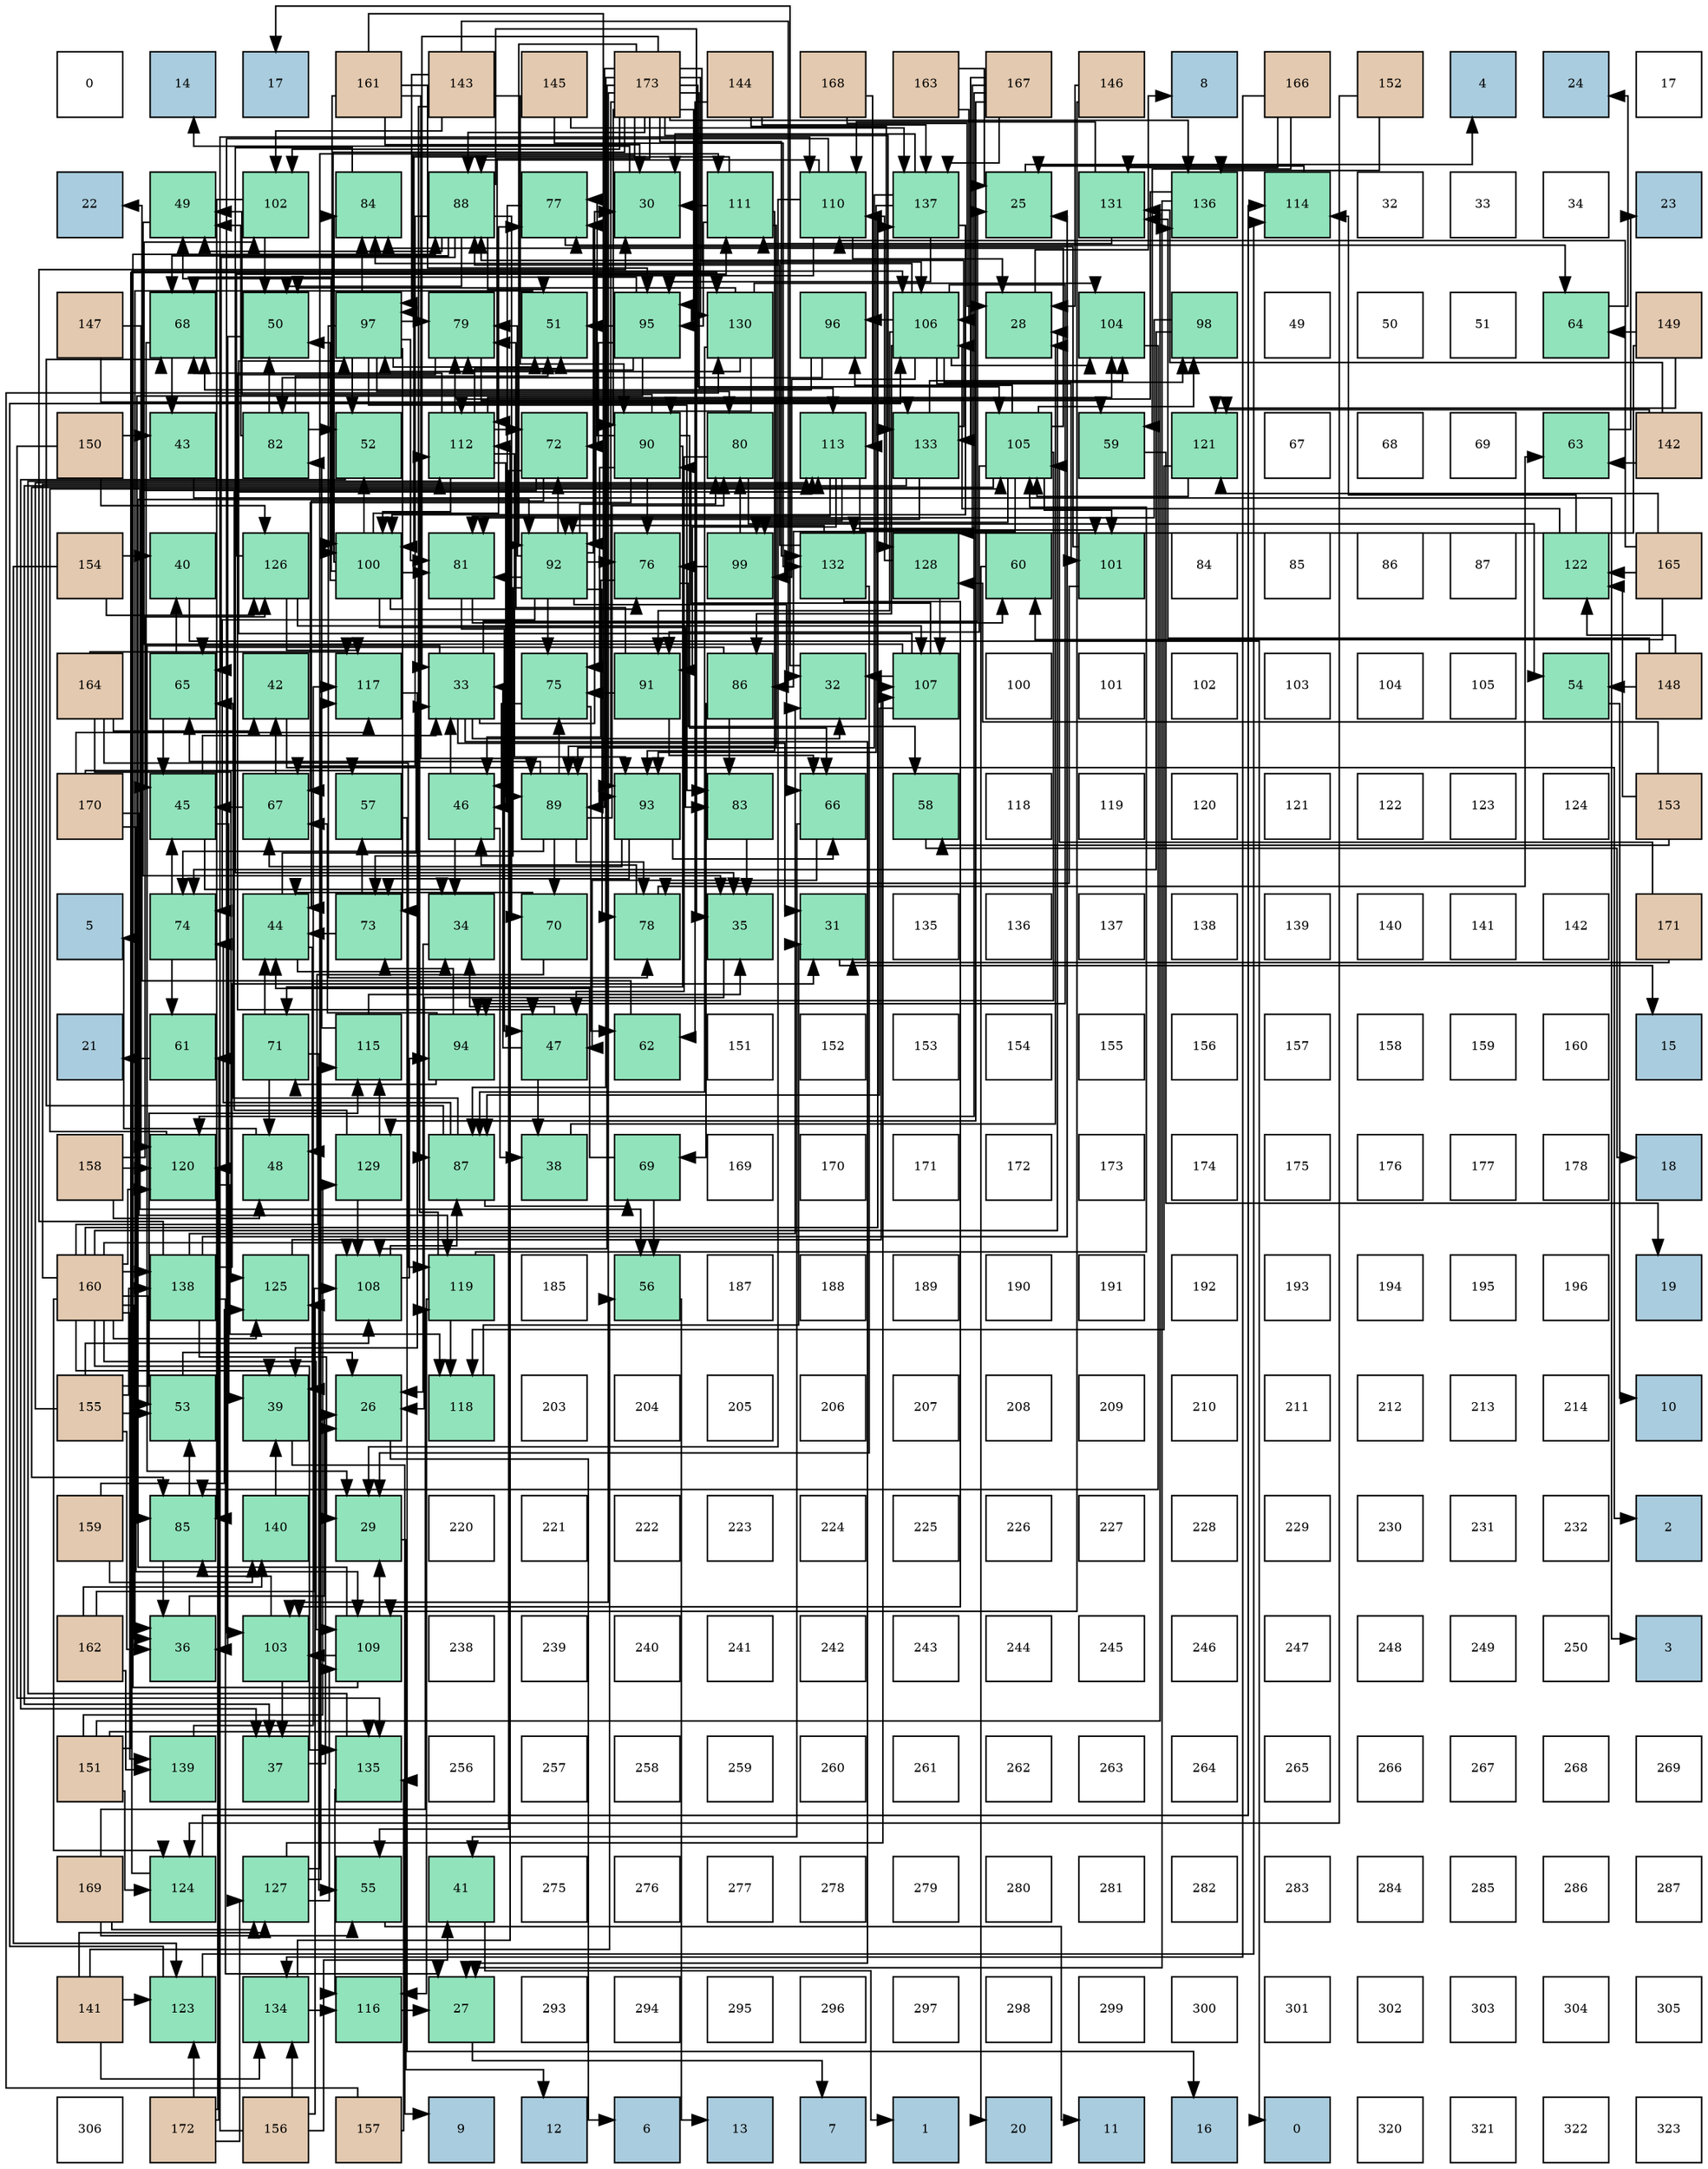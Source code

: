 digraph layout{
 rankdir=TB;
 splines=ortho;
 node [style=filled shape=square fixedsize=true width=0.6];
0[label="0", fontsize=8, fillcolor="#ffffff"];
1[label="14", fontsize=8, fillcolor="#a9ccde"];
2[label="17", fontsize=8, fillcolor="#a9ccde"];
3[label="161", fontsize=8, fillcolor="#e3c9af"];
4[label="143", fontsize=8, fillcolor="#e3c9af"];
5[label="145", fontsize=8, fillcolor="#e3c9af"];
6[label="173", fontsize=8, fillcolor="#e3c9af"];
7[label="144", fontsize=8, fillcolor="#e3c9af"];
8[label="168", fontsize=8, fillcolor="#e3c9af"];
9[label="163", fontsize=8, fillcolor="#e3c9af"];
10[label="167", fontsize=8, fillcolor="#e3c9af"];
11[label="146", fontsize=8, fillcolor="#e3c9af"];
12[label="8", fontsize=8, fillcolor="#a9ccde"];
13[label="166", fontsize=8, fillcolor="#e3c9af"];
14[label="152", fontsize=8, fillcolor="#e3c9af"];
15[label="4", fontsize=8, fillcolor="#a9ccde"];
16[label="24", fontsize=8, fillcolor="#a9ccde"];
17[label="17", fontsize=8, fillcolor="#ffffff"];
18[label="22", fontsize=8, fillcolor="#a9ccde"];
19[label="49", fontsize=8, fillcolor="#91e3bb"];
20[label="102", fontsize=8, fillcolor="#91e3bb"];
21[label="84", fontsize=8, fillcolor="#91e3bb"];
22[label="88", fontsize=8, fillcolor="#91e3bb"];
23[label="77", fontsize=8, fillcolor="#91e3bb"];
24[label="30", fontsize=8, fillcolor="#91e3bb"];
25[label="111", fontsize=8, fillcolor="#91e3bb"];
26[label="110", fontsize=8, fillcolor="#91e3bb"];
27[label="137", fontsize=8, fillcolor="#91e3bb"];
28[label="25", fontsize=8, fillcolor="#91e3bb"];
29[label="131", fontsize=8, fillcolor="#91e3bb"];
30[label="136", fontsize=8, fillcolor="#91e3bb"];
31[label="114", fontsize=8, fillcolor="#91e3bb"];
32[label="32", fontsize=8, fillcolor="#ffffff"];
33[label="33", fontsize=8, fillcolor="#ffffff"];
34[label="34", fontsize=8, fillcolor="#ffffff"];
35[label="23", fontsize=8, fillcolor="#a9ccde"];
36[label="147", fontsize=8, fillcolor="#e3c9af"];
37[label="68", fontsize=8, fillcolor="#91e3bb"];
38[label="50", fontsize=8, fillcolor="#91e3bb"];
39[label="97", fontsize=8, fillcolor="#91e3bb"];
40[label="79", fontsize=8, fillcolor="#91e3bb"];
41[label="51", fontsize=8, fillcolor="#91e3bb"];
42[label="95", fontsize=8, fillcolor="#91e3bb"];
43[label="130", fontsize=8, fillcolor="#91e3bb"];
44[label="96", fontsize=8, fillcolor="#91e3bb"];
45[label="106", fontsize=8, fillcolor="#91e3bb"];
46[label="28", fontsize=8, fillcolor="#91e3bb"];
47[label="104", fontsize=8, fillcolor="#91e3bb"];
48[label="98", fontsize=8, fillcolor="#91e3bb"];
49[label="49", fontsize=8, fillcolor="#ffffff"];
50[label="50", fontsize=8, fillcolor="#ffffff"];
51[label="51", fontsize=8, fillcolor="#ffffff"];
52[label="64", fontsize=8, fillcolor="#91e3bb"];
53[label="149", fontsize=8, fillcolor="#e3c9af"];
54[label="150", fontsize=8, fillcolor="#e3c9af"];
55[label="43", fontsize=8, fillcolor="#91e3bb"];
56[label="82", fontsize=8, fillcolor="#91e3bb"];
57[label="52", fontsize=8, fillcolor="#91e3bb"];
58[label="112", fontsize=8, fillcolor="#91e3bb"];
59[label="72", fontsize=8, fillcolor="#91e3bb"];
60[label="90", fontsize=8, fillcolor="#91e3bb"];
61[label="80", fontsize=8, fillcolor="#91e3bb"];
62[label="113", fontsize=8, fillcolor="#91e3bb"];
63[label="133", fontsize=8, fillcolor="#91e3bb"];
64[label="105", fontsize=8, fillcolor="#91e3bb"];
65[label="59", fontsize=8, fillcolor="#91e3bb"];
66[label="121", fontsize=8, fillcolor="#91e3bb"];
67[label="67", fontsize=8, fillcolor="#ffffff"];
68[label="68", fontsize=8, fillcolor="#ffffff"];
69[label="69", fontsize=8, fillcolor="#ffffff"];
70[label="63", fontsize=8, fillcolor="#91e3bb"];
71[label="142", fontsize=8, fillcolor="#e3c9af"];
72[label="154", fontsize=8, fillcolor="#e3c9af"];
73[label="40", fontsize=8, fillcolor="#91e3bb"];
74[label="126", fontsize=8, fillcolor="#91e3bb"];
75[label="100", fontsize=8, fillcolor="#91e3bb"];
76[label="81", fontsize=8, fillcolor="#91e3bb"];
77[label="92", fontsize=8, fillcolor="#91e3bb"];
78[label="76", fontsize=8, fillcolor="#91e3bb"];
79[label="99", fontsize=8, fillcolor="#91e3bb"];
80[label="132", fontsize=8, fillcolor="#91e3bb"];
81[label="128", fontsize=8, fillcolor="#91e3bb"];
82[label="60", fontsize=8, fillcolor="#91e3bb"];
83[label="101", fontsize=8, fillcolor="#91e3bb"];
84[label="84", fontsize=8, fillcolor="#ffffff"];
85[label="85", fontsize=8, fillcolor="#ffffff"];
86[label="86", fontsize=8, fillcolor="#ffffff"];
87[label="87", fontsize=8, fillcolor="#ffffff"];
88[label="122", fontsize=8, fillcolor="#91e3bb"];
89[label="165", fontsize=8, fillcolor="#e3c9af"];
90[label="164", fontsize=8, fillcolor="#e3c9af"];
91[label="65", fontsize=8, fillcolor="#91e3bb"];
92[label="42", fontsize=8, fillcolor="#91e3bb"];
93[label="117", fontsize=8, fillcolor="#91e3bb"];
94[label="33", fontsize=8, fillcolor="#91e3bb"];
95[label="75", fontsize=8, fillcolor="#91e3bb"];
96[label="91", fontsize=8, fillcolor="#91e3bb"];
97[label="86", fontsize=8, fillcolor="#91e3bb"];
98[label="32", fontsize=8, fillcolor="#91e3bb"];
99[label="107", fontsize=8, fillcolor="#91e3bb"];
100[label="100", fontsize=8, fillcolor="#ffffff"];
101[label="101", fontsize=8, fillcolor="#ffffff"];
102[label="102", fontsize=8, fillcolor="#ffffff"];
103[label="103", fontsize=8, fillcolor="#ffffff"];
104[label="104", fontsize=8, fillcolor="#ffffff"];
105[label="105", fontsize=8, fillcolor="#ffffff"];
106[label="54", fontsize=8, fillcolor="#91e3bb"];
107[label="148", fontsize=8, fillcolor="#e3c9af"];
108[label="170", fontsize=8, fillcolor="#e3c9af"];
109[label="45", fontsize=8, fillcolor="#91e3bb"];
110[label="67", fontsize=8, fillcolor="#91e3bb"];
111[label="57", fontsize=8, fillcolor="#91e3bb"];
112[label="46", fontsize=8, fillcolor="#91e3bb"];
113[label="89", fontsize=8, fillcolor="#91e3bb"];
114[label="93", fontsize=8, fillcolor="#91e3bb"];
115[label="83", fontsize=8, fillcolor="#91e3bb"];
116[label="66", fontsize=8, fillcolor="#91e3bb"];
117[label="58", fontsize=8, fillcolor="#91e3bb"];
118[label="118", fontsize=8, fillcolor="#ffffff"];
119[label="119", fontsize=8, fillcolor="#ffffff"];
120[label="120", fontsize=8, fillcolor="#ffffff"];
121[label="121", fontsize=8, fillcolor="#ffffff"];
122[label="122", fontsize=8, fillcolor="#ffffff"];
123[label="123", fontsize=8, fillcolor="#ffffff"];
124[label="124", fontsize=8, fillcolor="#ffffff"];
125[label="153", fontsize=8, fillcolor="#e3c9af"];
126[label="5", fontsize=8, fillcolor="#a9ccde"];
127[label="74", fontsize=8, fillcolor="#91e3bb"];
128[label="44", fontsize=8, fillcolor="#91e3bb"];
129[label="73", fontsize=8, fillcolor="#91e3bb"];
130[label="34", fontsize=8, fillcolor="#91e3bb"];
131[label="70", fontsize=8, fillcolor="#91e3bb"];
132[label="78", fontsize=8, fillcolor="#91e3bb"];
133[label="35", fontsize=8, fillcolor="#91e3bb"];
134[label="31", fontsize=8, fillcolor="#91e3bb"];
135[label="135", fontsize=8, fillcolor="#ffffff"];
136[label="136", fontsize=8, fillcolor="#ffffff"];
137[label="137", fontsize=8, fillcolor="#ffffff"];
138[label="138", fontsize=8, fillcolor="#ffffff"];
139[label="139", fontsize=8, fillcolor="#ffffff"];
140[label="140", fontsize=8, fillcolor="#ffffff"];
141[label="141", fontsize=8, fillcolor="#ffffff"];
142[label="142", fontsize=8, fillcolor="#ffffff"];
143[label="171", fontsize=8, fillcolor="#e3c9af"];
144[label="21", fontsize=8, fillcolor="#a9ccde"];
145[label="61", fontsize=8, fillcolor="#91e3bb"];
146[label="71", fontsize=8, fillcolor="#91e3bb"];
147[label="115", fontsize=8, fillcolor="#91e3bb"];
148[label="94", fontsize=8, fillcolor="#91e3bb"];
149[label="47", fontsize=8, fillcolor="#91e3bb"];
150[label="62", fontsize=8, fillcolor="#91e3bb"];
151[label="151", fontsize=8, fillcolor="#ffffff"];
152[label="152", fontsize=8, fillcolor="#ffffff"];
153[label="153", fontsize=8, fillcolor="#ffffff"];
154[label="154", fontsize=8, fillcolor="#ffffff"];
155[label="155", fontsize=8, fillcolor="#ffffff"];
156[label="156", fontsize=8, fillcolor="#ffffff"];
157[label="157", fontsize=8, fillcolor="#ffffff"];
158[label="158", fontsize=8, fillcolor="#ffffff"];
159[label="159", fontsize=8, fillcolor="#ffffff"];
160[label="160", fontsize=8, fillcolor="#ffffff"];
161[label="15", fontsize=8, fillcolor="#a9ccde"];
162[label="158", fontsize=8, fillcolor="#e3c9af"];
163[label="120", fontsize=8, fillcolor="#91e3bb"];
164[label="48", fontsize=8, fillcolor="#91e3bb"];
165[label="129", fontsize=8, fillcolor="#91e3bb"];
166[label="87", fontsize=8, fillcolor="#91e3bb"];
167[label="38", fontsize=8, fillcolor="#91e3bb"];
168[label="69", fontsize=8, fillcolor="#91e3bb"];
169[label="169", fontsize=8, fillcolor="#ffffff"];
170[label="170", fontsize=8, fillcolor="#ffffff"];
171[label="171", fontsize=8, fillcolor="#ffffff"];
172[label="172", fontsize=8, fillcolor="#ffffff"];
173[label="173", fontsize=8, fillcolor="#ffffff"];
174[label="174", fontsize=8, fillcolor="#ffffff"];
175[label="175", fontsize=8, fillcolor="#ffffff"];
176[label="176", fontsize=8, fillcolor="#ffffff"];
177[label="177", fontsize=8, fillcolor="#ffffff"];
178[label="178", fontsize=8, fillcolor="#ffffff"];
179[label="18", fontsize=8, fillcolor="#a9ccde"];
180[label="160", fontsize=8, fillcolor="#e3c9af"];
181[label="138", fontsize=8, fillcolor="#91e3bb"];
182[label="125", fontsize=8, fillcolor="#91e3bb"];
183[label="108", fontsize=8, fillcolor="#91e3bb"];
184[label="119", fontsize=8, fillcolor="#91e3bb"];
185[label="185", fontsize=8, fillcolor="#ffffff"];
186[label="56", fontsize=8, fillcolor="#91e3bb"];
187[label="187", fontsize=8, fillcolor="#ffffff"];
188[label="188", fontsize=8, fillcolor="#ffffff"];
189[label="189", fontsize=8, fillcolor="#ffffff"];
190[label="190", fontsize=8, fillcolor="#ffffff"];
191[label="191", fontsize=8, fillcolor="#ffffff"];
192[label="192", fontsize=8, fillcolor="#ffffff"];
193[label="193", fontsize=8, fillcolor="#ffffff"];
194[label="194", fontsize=8, fillcolor="#ffffff"];
195[label="195", fontsize=8, fillcolor="#ffffff"];
196[label="196", fontsize=8, fillcolor="#ffffff"];
197[label="19", fontsize=8, fillcolor="#a9ccde"];
198[label="155", fontsize=8, fillcolor="#e3c9af"];
199[label="53", fontsize=8, fillcolor="#91e3bb"];
200[label="39", fontsize=8, fillcolor="#91e3bb"];
201[label="26", fontsize=8, fillcolor="#91e3bb"];
202[label="118", fontsize=8, fillcolor="#91e3bb"];
203[label="203", fontsize=8, fillcolor="#ffffff"];
204[label="204", fontsize=8, fillcolor="#ffffff"];
205[label="205", fontsize=8, fillcolor="#ffffff"];
206[label="206", fontsize=8, fillcolor="#ffffff"];
207[label="207", fontsize=8, fillcolor="#ffffff"];
208[label="208", fontsize=8, fillcolor="#ffffff"];
209[label="209", fontsize=8, fillcolor="#ffffff"];
210[label="210", fontsize=8, fillcolor="#ffffff"];
211[label="211", fontsize=8, fillcolor="#ffffff"];
212[label="212", fontsize=8, fillcolor="#ffffff"];
213[label="213", fontsize=8, fillcolor="#ffffff"];
214[label="214", fontsize=8, fillcolor="#ffffff"];
215[label="10", fontsize=8, fillcolor="#a9ccde"];
216[label="159", fontsize=8, fillcolor="#e3c9af"];
217[label="85", fontsize=8, fillcolor="#91e3bb"];
218[label="140", fontsize=8, fillcolor="#91e3bb"];
219[label="29", fontsize=8, fillcolor="#91e3bb"];
220[label="220", fontsize=8, fillcolor="#ffffff"];
221[label="221", fontsize=8, fillcolor="#ffffff"];
222[label="222", fontsize=8, fillcolor="#ffffff"];
223[label="223", fontsize=8, fillcolor="#ffffff"];
224[label="224", fontsize=8, fillcolor="#ffffff"];
225[label="225", fontsize=8, fillcolor="#ffffff"];
226[label="226", fontsize=8, fillcolor="#ffffff"];
227[label="227", fontsize=8, fillcolor="#ffffff"];
228[label="228", fontsize=8, fillcolor="#ffffff"];
229[label="229", fontsize=8, fillcolor="#ffffff"];
230[label="230", fontsize=8, fillcolor="#ffffff"];
231[label="231", fontsize=8, fillcolor="#ffffff"];
232[label="232", fontsize=8, fillcolor="#ffffff"];
233[label="2", fontsize=8, fillcolor="#a9ccde"];
234[label="162", fontsize=8, fillcolor="#e3c9af"];
235[label="36", fontsize=8, fillcolor="#91e3bb"];
236[label="103", fontsize=8, fillcolor="#91e3bb"];
237[label="109", fontsize=8, fillcolor="#91e3bb"];
238[label="238", fontsize=8, fillcolor="#ffffff"];
239[label="239", fontsize=8, fillcolor="#ffffff"];
240[label="240", fontsize=8, fillcolor="#ffffff"];
241[label="241", fontsize=8, fillcolor="#ffffff"];
242[label="242", fontsize=8, fillcolor="#ffffff"];
243[label="243", fontsize=8, fillcolor="#ffffff"];
244[label="244", fontsize=8, fillcolor="#ffffff"];
245[label="245", fontsize=8, fillcolor="#ffffff"];
246[label="246", fontsize=8, fillcolor="#ffffff"];
247[label="247", fontsize=8, fillcolor="#ffffff"];
248[label="248", fontsize=8, fillcolor="#ffffff"];
249[label="249", fontsize=8, fillcolor="#ffffff"];
250[label="250", fontsize=8, fillcolor="#ffffff"];
251[label="3", fontsize=8, fillcolor="#a9ccde"];
252[label="151", fontsize=8, fillcolor="#e3c9af"];
253[label="139", fontsize=8, fillcolor="#91e3bb"];
254[label="37", fontsize=8, fillcolor="#91e3bb"];
255[label="135", fontsize=8, fillcolor="#91e3bb"];
256[label="256", fontsize=8, fillcolor="#ffffff"];
257[label="257", fontsize=8, fillcolor="#ffffff"];
258[label="258", fontsize=8, fillcolor="#ffffff"];
259[label="259", fontsize=8, fillcolor="#ffffff"];
260[label="260", fontsize=8, fillcolor="#ffffff"];
261[label="261", fontsize=8, fillcolor="#ffffff"];
262[label="262", fontsize=8, fillcolor="#ffffff"];
263[label="263", fontsize=8, fillcolor="#ffffff"];
264[label="264", fontsize=8, fillcolor="#ffffff"];
265[label="265", fontsize=8, fillcolor="#ffffff"];
266[label="266", fontsize=8, fillcolor="#ffffff"];
267[label="267", fontsize=8, fillcolor="#ffffff"];
268[label="268", fontsize=8, fillcolor="#ffffff"];
269[label="269", fontsize=8, fillcolor="#ffffff"];
270[label="169", fontsize=8, fillcolor="#e3c9af"];
271[label="124", fontsize=8, fillcolor="#91e3bb"];
272[label="127", fontsize=8, fillcolor="#91e3bb"];
273[label="55", fontsize=8, fillcolor="#91e3bb"];
274[label="41", fontsize=8, fillcolor="#91e3bb"];
275[label="275", fontsize=8, fillcolor="#ffffff"];
276[label="276", fontsize=8, fillcolor="#ffffff"];
277[label="277", fontsize=8, fillcolor="#ffffff"];
278[label="278", fontsize=8, fillcolor="#ffffff"];
279[label="279", fontsize=8, fillcolor="#ffffff"];
280[label="280", fontsize=8, fillcolor="#ffffff"];
281[label="281", fontsize=8, fillcolor="#ffffff"];
282[label="282", fontsize=8, fillcolor="#ffffff"];
283[label="283", fontsize=8, fillcolor="#ffffff"];
284[label="284", fontsize=8, fillcolor="#ffffff"];
285[label="285", fontsize=8, fillcolor="#ffffff"];
286[label="286", fontsize=8, fillcolor="#ffffff"];
287[label="287", fontsize=8, fillcolor="#ffffff"];
288[label="141", fontsize=8, fillcolor="#e3c9af"];
289[label="123", fontsize=8, fillcolor="#91e3bb"];
290[label="134", fontsize=8, fillcolor="#91e3bb"];
291[label="116", fontsize=8, fillcolor="#91e3bb"];
292[label="27", fontsize=8, fillcolor="#91e3bb"];
293[label="293", fontsize=8, fillcolor="#ffffff"];
294[label="294", fontsize=8, fillcolor="#ffffff"];
295[label="295", fontsize=8, fillcolor="#ffffff"];
296[label="296", fontsize=8, fillcolor="#ffffff"];
297[label="297", fontsize=8, fillcolor="#ffffff"];
298[label="298", fontsize=8, fillcolor="#ffffff"];
299[label="299", fontsize=8, fillcolor="#ffffff"];
300[label="300", fontsize=8, fillcolor="#ffffff"];
301[label="301", fontsize=8, fillcolor="#ffffff"];
302[label="302", fontsize=8, fillcolor="#ffffff"];
303[label="303", fontsize=8, fillcolor="#ffffff"];
304[label="304", fontsize=8, fillcolor="#ffffff"];
305[label="305", fontsize=8, fillcolor="#ffffff"];
306[label="306", fontsize=8, fillcolor="#ffffff"];
307[label="172", fontsize=8, fillcolor="#e3c9af"];
308[label="156", fontsize=8, fillcolor="#e3c9af"];
309[label="157", fontsize=8, fillcolor="#e3c9af"];
310[label="9", fontsize=8, fillcolor="#a9ccde"];
311[label="12", fontsize=8, fillcolor="#a9ccde"];
312[label="6", fontsize=8, fillcolor="#a9ccde"];
313[label="13", fontsize=8, fillcolor="#a9ccde"];
314[label="7", fontsize=8, fillcolor="#a9ccde"];
315[label="1", fontsize=8, fillcolor="#a9ccde"];
316[label="20", fontsize=8, fillcolor="#a9ccde"];
317[label="11", fontsize=8, fillcolor="#a9ccde"];
318[label="16", fontsize=8, fillcolor="#a9ccde"];
319[label="0", fontsize=8, fillcolor="#a9ccde"];
320[label="320", fontsize=8, fillcolor="#ffffff"];
321[label="321", fontsize=8, fillcolor="#ffffff"];
322[label="322", fontsize=8, fillcolor="#ffffff"];
323[label="323", fontsize=8, fillcolor="#ffffff"];
edge [constraint=false, style=vis];28 -> 15;
201 -> 312;
292 -> 314;
46 -> 12;
219 -> 311;
24 -> 1;
134 -> 161;
98 -> 2;
94 -> 28;
94 -> 292;
94 -> 219;
94 -> 24;
94 -> 134;
94 -> 98;
130 -> 201;
133 -> 201;
235 -> 201;
254 -> 201;
167 -> 46;
200 -> 310;
73 -> 319;
274 -> 315;
92 -> 233;
55 -> 251;
128 -> 94;
128 -> 130;
128 -> 200;
109 -> 94;
109 -> 130;
109 -> 200;
112 -> 94;
112 -> 130;
112 -> 167;
149 -> 94;
149 -> 130;
149 -> 167;
164 -> 126;
19 -> 133;
38 -> 235;
41 -> 235;
57 -> 254;
199 -> 201;
106 -> 215;
273 -> 317;
186 -> 313;
111 -> 318;
117 -> 179;
65 -> 197;
82 -> 316;
145 -> 144;
150 -> 18;
70 -> 35;
52 -> 16;
91 -> 73;
91 -> 109;
116 -> 274;
116 -> 149;
110 -> 92;
110 -> 109;
37 -> 55;
37 -> 109;
168 -> 128;
168 -> 186;
131 -> 128;
131 -> 164;
146 -> 128;
146 -> 164;
146 -> 273;
59 -> 128;
59 -> 273;
59 -> 186;
129 -> 128;
129 -> 111;
127 -> 109;
127 -> 145;
95 -> 112;
95 -> 150;
78 -> 112;
78 -> 117;
23 -> 112;
23 -> 52;
132 -> 112;
132 -> 70;
40 -> 149;
40 -> 65;
61 -> 149;
61 -> 106;
76 -> 149;
76 -> 82;
56 -> 19;
56 -> 38;
56 -> 41;
56 -> 57;
115 -> 133;
21 -> 133;
217 -> 235;
217 -> 199;
97 -> 91;
97 -> 168;
97 -> 115;
166 -> 91;
166 -> 37;
166 -> 168;
166 -> 127;
22 -> 133;
22 -> 19;
22 -> 38;
22 -> 41;
22 -> 91;
22 -> 110;
22 -> 37;
22 -> 131;
113 -> 91;
113 -> 131;
113 -> 127;
113 -> 95;
113 -> 132;
113 -> 61;
60 -> 19;
60 -> 116;
60 -> 110;
60 -> 146;
60 -> 95;
60 -> 78;
60 -> 23;
96 -> 116;
96 -> 95;
96 -> 40;
77 -> 116;
77 -> 59;
77 -> 129;
77 -> 127;
77 -> 95;
77 -> 78;
77 -> 23;
77 -> 132;
77 -> 40;
77 -> 61;
77 -> 76;
114 -> 116;
114 -> 110;
114 -> 129;
148 -> 110;
148 -> 146;
148 -> 129;
42 -> 41;
42 -> 37;
42 -> 59;
42 -> 40;
42 -> 217;
44 -> 37;
44 -> 56;
39 -> 41;
39 -> 57;
39 -> 129;
39 -> 132;
39 -> 40;
39 -> 61;
39 -> 76;
39 -> 115;
39 -> 21;
48 -> 127;
48 -> 76;
79 -> 78;
79 -> 61;
75 -> 19;
75 -> 38;
75 -> 57;
75 -> 78;
75 -> 23;
75 -> 76;
75 -> 115;
75 -> 21;
83 -> 23;
83 -> 132;
20 -> 38;
20 -> 217;
236 -> 254;
236 -> 217;
47 -> 217;
64 -> 21;
64 -> 217;
64 -> 97;
64 -> 96;
64 -> 148;
64 -> 44;
64 -> 48;
64 -> 79;
64 -> 83;
45 -> 21;
45 -> 97;
45 -> 96;
45 -> 148;
45 -> 44;
45 -> 48;
45 -> 79;
45 -> 83;
45 -> 47;
99 -> 98;
99 -> 166;
99 -> 60;
99 -> 39;
99 -> 20;
183 -> 166;
183 -> 148;
237 -> 219;
237 -> 22;
237 -> 77;
237 -> 236;
26 -> 46;
26 -> 219;
26 -> 22;
26 -> 77;
26 -> 236;
25 -> 24;
25 -> 113;
25 -> 114;
25 -> 42;
25 -> 75;
58 -> 41;
58 -> 37;
58 -> 59;
58 -> 40;
58 -> 113;
58 -> 114;
58 -> 75;
58 -> 47;
62 -> 76;
62 -> 96;
62 -> 79;
62 -> 83;
31 -> 28;
147 -> 133;
147 -> 56;
291 -> 292;
93 -> 200;
202 -> 134;
184 -> 64;
184 -> 58;
184 -> 291;
184 -> 202;
163 -> 64;
163 -> 202;
66 -> 64;
66 -> 202;
88 -> 45;
88 -> 31;
289 -> 45;
289 -> 31;
271 -> 45;
271 -> 31;
182 -> 99;
74 -> 99;
74 -> 25;
74 -> 93;
272 -> 99;
272 -> 237;
272 -> 25;
272 -> 93;
81 -> 99;
81 -> 26;
165 -> 183;
165 -> 62;
165 -> 147;
43 -> 38;
43 -> 166;
43 -> 60;
43 -> 39;
43 -> 47;
29 -> 26;
29 -> 25;
80 -> 219;
80 -> 22;
80 -> 77;
80 -> 236;
63 -> 254;
63 -> 22;
63 -> 77;
63 -> 47;
290 -> 58;
290 -> 291;
255 -> 58;
255 -> 291;
30 -> 292;
30 -> 58;
27 -> 24;
27 -> 113;
27 -> 114;
27 -> 42;
27 -> 75;
181 -> 28;
181 -> 292;
181 -> 219;
181 -> 24;
181 -> 134;
181 -> 98;
253 -> 93;
218 -> 200;
288 -> 186;
288 -> 289;
288 -> 272;
288 -> 290;
71 -> 70;
71 -> 66;
71 -> 29;
4 -> 98;
4 -> 166;
4 -> 60;
4 -> 39;
4 -> 20;
7 -> 150;
7 -> 81;
7 -> 27;
5 -> 80;
5 -> 27;
11 -> 46;
11 -> 237;
36 -> 163;
36 -> 63;
107 -> 106;
107 -> 88;
107 -> 29;
53 -> 52;
53 -> 66;
53 -> 81;
54 -> 55;
54 -> 74;
54 -> 255;
252 -> 271;
252 -> 165;
252 -> 43;
252 -> 255;
252 -> 30;
14 -> 271;
14 -> 30;
125 -> 117;
125 -> 88;
125 -> 81;
72 -> 73;
72 -> 289;
72 -> 74;
198 -> 235;
198 -> 199;
198 -> 183;
198 -> 62;
198 -> 147;
198 -> 181;
308 -> 274;
308 -> 26;
308 -> 182;
308 -> 290;
309 -> 43;
309 -> 255;
162 -> 164;
162 -> 163;
162 -> 74;
216 -> 182;
216 -> 218;
180 -> 46;
180 -> 235;
180 -> 200;
180 -> 199;
180 -> 183;
180 -> 237;
180 -> 62;
180 -> 147;
180 -> 163;
180 -> 271;
180 -> 182;
180 -> 255;
180 -> 27;
180 -> 181;
180 -> 253;
3 -> 24;
3 -> 113;
3 -> 114;
3 -> 42;
3 -> 75;
234 -> 183;
234 -> 253;
234 -> 218;
9 -> 28;
9 -> 45;
90 -> 92;
90 -> 93;
90 -> 184;
90 -> 182;
89 -> 82;
89 -> 26;
89 -> 66;
89 -> 88;
13 -> 65;
13 -> 29;
13 -> 290;
10 -> 163;
10 -> 165;
10 -> 80;
10 -> 63;
10 -> 27;
8 -> 46;
8 -> 62;
270 -> 273;
270 -> 184;
270 -> 272;
108 -> 111;
108 -> 237;
108 -> 93;
108 -> 184;
143 -> 134;
143 -> 64;
307 -> 145;
307 -> 163;
307 -> 289;
307 -> 272;
6 -> 94;
6 -> 166;
6 -> 22;
6 -> 113;
6 -> 60;
6 -> 77;
6 -> 114;
6 -> 42;
6 -> 39;
6 -> 75;
6 -> 20;
6 -> 236;
6 -> 64;
6 -> 45;
6 -> 183;
6 -> 58;
6 -> 62;
6 -> 43;
6 -> 80;
6 -> 63;
6 -> 30;
edge [constraint=true, style=invis];
0 -> 18 -> 36 -> 54 -> 72 -> 90 -> 108 -> 126 -> 144 -> 162 -> 180 -> 198 -> 216 -> 234 -> 252 -> 270 -> 288 -> 306;
1 -> 19 -> 37 -> 55 -> 73 -> 91 -> 109 -> 127 -> 145 -> 163 -> 181 -> 199 -> 217 -> 235 -> 253 -> 271 -> 289 -> 307;
2 -> 20 -> 38 -> 56 -> 74 -> 92 -> 110 -> 128 -> 146 -> 164 -> 182 -> 200 -> 218 -> 236 -> 254 -> 272 -> 290 -> 308;
3 -> 21 -> 39 -> 57 -> 75 -> 93 -> 111 -> 129 -> 147 -> 165 -> 183 -> 201 -> 219 -> 237 -> 255 -> 273 -> 291 -> 309;
4 -> 22 -> 40 -> 58 -> 76 -> 94 -> 112 -> 130 -> 148 -> 166 -> 184 -> 202 -> 220 -> 238 -> 256 -> 274 -> 292 -> 310;
5 -> 23 -> 41 -> 59 -> 77 -> 95 -> 113 -> 131 -> 149 -> 167 -> 185 -> 203 -> 221 -> 239 -> 257 -> 275 -> 293 -> 311;
6 -> 24 -> 42 -> 60 -> 78 -> 96 -> 114 -> 132 -> 150 -> 168 -> 186 -> 204 -> 222 -> 240 -> 258 -> 276 -> 294 -> 312;
7 -> 25 -> 43 -> 61 -> 79 -> 97 -> 115 -> 133 -> 151 -> 169 -> 187 -> 205 -> 223 -> 241 -> 259 -> 277 -> 295 -> 313;
8 -> 26 -> 44 -> 62 -> 80 -> 98 -> 116 -> 134 -> 152 -> 170 -> 188 -> 206 -> 224 -> 242 -> 260 -> 278 -> 296 -> 314;
9 -> 27 -> 45 -> 63 -> 81 -> 99 -> 117 -> 135 -> 153 -> 171 -> 189 -> 207 -> 225 -> 243 -> 261 -> 279 -> 297 -> 315;
10 -> 28 -> 46 -> 64 -> 82 -> 100 -> 118 -> 136 -> 154 -> 172 -> 190 -> 208 -> 226 -> 244 -> 262 -> 280 -> 298 -> 316;
11 -> 29 -> 47 -> 65 -> 83 -> 101 -> 119 -> 137 -> 155 -> 173 -> 191 -> 209 -> 227 -> 245 -> 263 -> 281 -> 299 -> 317;
12 -> 30 -> 48 -> 66 -> 84 -> 102 -> 120 -> 138 -> 156 -> 174 -> 192 -> 210 -> 228 -> 246 -> 264 -> 282 -> 300 -> 318;
13 -> 31 -> 49 -> 67 -> 85 -> 103 -> 121 -> 139 -> 157 -> 175 -> 193 -> 211 -> 229 -> 247 -> 265 -> 283 -> 301 -> 319;
14 -> 32 -> 50 -> 68 -> 86 -> 104 -> 122 -> 140 -> 158 -> 176 -> 194 -> 212 -> 230 -> 248 -> 266 -> 284 -> 302 -> 320;
15 -> 33 -> 51 -> 69 -> 87 -> 105 -> 123 -> 141 -> 159 -> 177 -> 195 -> 213 -> 231 -> 249 -> 267 -> 285 -> 303 -> 321;
16 -> 34 -> 52 -> 70 -> 88 -> 106 -> 124 -> 142 -> 160 -> 178 -> 196 -> 214 -> 232 -> 250 -> 268 -> 286 -> 304 -> 322;
17 -> 35 -> 53 -> 71 -> 89 -> 107 -> 125 -> 143 -> 161 -> 179 -> 197 -> 215 -> 233 -> 251 -> 269 -> 287 -> 305 -> 323;
rank = same {0 -> 1 -> 2 -> 3 -> 4 -> 5 -> 6 -> 7 -> 8 -> 9 -> 10 -> 11 -> 12 -> 13 -> 14 -> 15 -> 16 -> 17};
rank = same {18 -> 19 -> 20 -> 21 -> 22 -> 23 -> 24 -> 25 -> 26 -> 27 -> 28 -> 29 -> 30 -> 31 -> 32 -> 33 -> 34 -> 35};
rank = same {36 -> 37 -> 38 -> 39 -> 40 -> 41 -> 42 -> 43 -> 44 -> 45 -> 46 -> 47 -> 48 -> 49 -> 50 -> 51 -> 52 -> 53};
rank = same {54 -> 55 -> 56 -> 57 -> 58 -> 59 -> 60 -> 61 -> 62 -> 63 -> 64 -> 65 -> 66 -> 67 -> 68 -> 69 -> 70 -> 71};
rank = same {72 -> 73 -> 74 -> 75 -> 76 -> 77 -> 78 -> 79 -> 80 -> 81 -> 82 -> 83 -> 84 -> 85 -> 86 -> 87 -> 88 -> 89};
rank = same {90 -> 91 -> 92 -> 93 -> 94 -> 95 -> 96 -> 97 -> 98 -> 99 -> 100 -> 101 -> 102 -> 103 -> 104 -> 105 -> 106 -> 107};
rank = same {108 -> 109 -> 110 -> 111 -> 112 -> 113 -> 114 -> 115 -> 116 -> 117 -> 118 -> 119 -> 120 -> 121 -> 122 -> 123 -> 124 -> 125};
rank = same {126 -> 127 -> 128 -> 129 -> 130 -> 131 -> 132 -> 133 -> 134 -> 135 -> 136 -> 137 -> 138 -> 139 -> 140 -> 141 -> 142 -> 143};
rank = same {144 -> 145 -> 146 -> 147 -> 148 -> 149 -> 150 -> 151 -> 152 -> 153 -> 154 -> 155 -> 156 -> 157 -> 158 -> 159 -> 160 -> 161};
rank = same {162 -> 163 -> 164 -> 165 -> 166 -> 167 -> 168 -> 169 -> 170 -> 171 -> 172 -> 173 -> 174 -> 175 -> 176 -> 177 -> 178 -> 179};
rank = same {180 -> 181 -> 182 -> 183 -> 184 -> 185 -> 186 -> 187 -> 188 -> 189 -> 190 -> 191 -> 192 -> 193 -> 194 -> 195 -> 196 -> 197};
rank = same {198 -> 199 -> 200 -> 201 -> 202 -> 203 -> 204 -> 205 -> 206 -> 207 -> 208 -> 209 -> 210 -> 211 -> 212 -> 213 -> 214 -> 215};
rank = same {216 -> 217 -> 218 -> 219 -> 220 -> 221 -> 222 -> 223 -> 224 -> 225 -> 226 -> 227 -> 228 -> 229 -> 230 -> 231 -> 232 -> 233};
rank = same {234 -> 235 -> 236 -> 237 -> 238 -> 239 -> 240 -> 241 -> 242 -> 243 -> 244 -> 245 -> 246 -> 247 -> 248 -> 249 -> 250 -> 251};
rank = same {252 -> 253 -> 254 -> 255 -> 256 -> 257 -> 258 -> 259 -> 260 -> 261 -> 262 -> 263 -> 264 -> 265 -> 266 -> 267 -> 268 -> 269};
rank = same {270 -> 271 -> 272 -> 273 -> 274 -> 275 -> 276 -> 277 -> 278 -> 279 -> 280 -> 281 -> 282 -> 283 -> 284 -> 285 -> 286 -> 287};
rank = same {288 -> 289 -> 290 -> 291 -> 292 -> 293 -> 294 -> 295 -> 296 -> 297 -> 298 -> 299 -> 300 -> 301 -> 302 -> 303 -> 304 -> 305};
rank = same {306 -> 307 -> 308 -> 309 -> 310 -> 311 -> 312 -> 313 -> 314 -> 315 -> 316 -> 317 -> 318 -> 319 -> 320 -> 321 -> 322 -> 323};
}